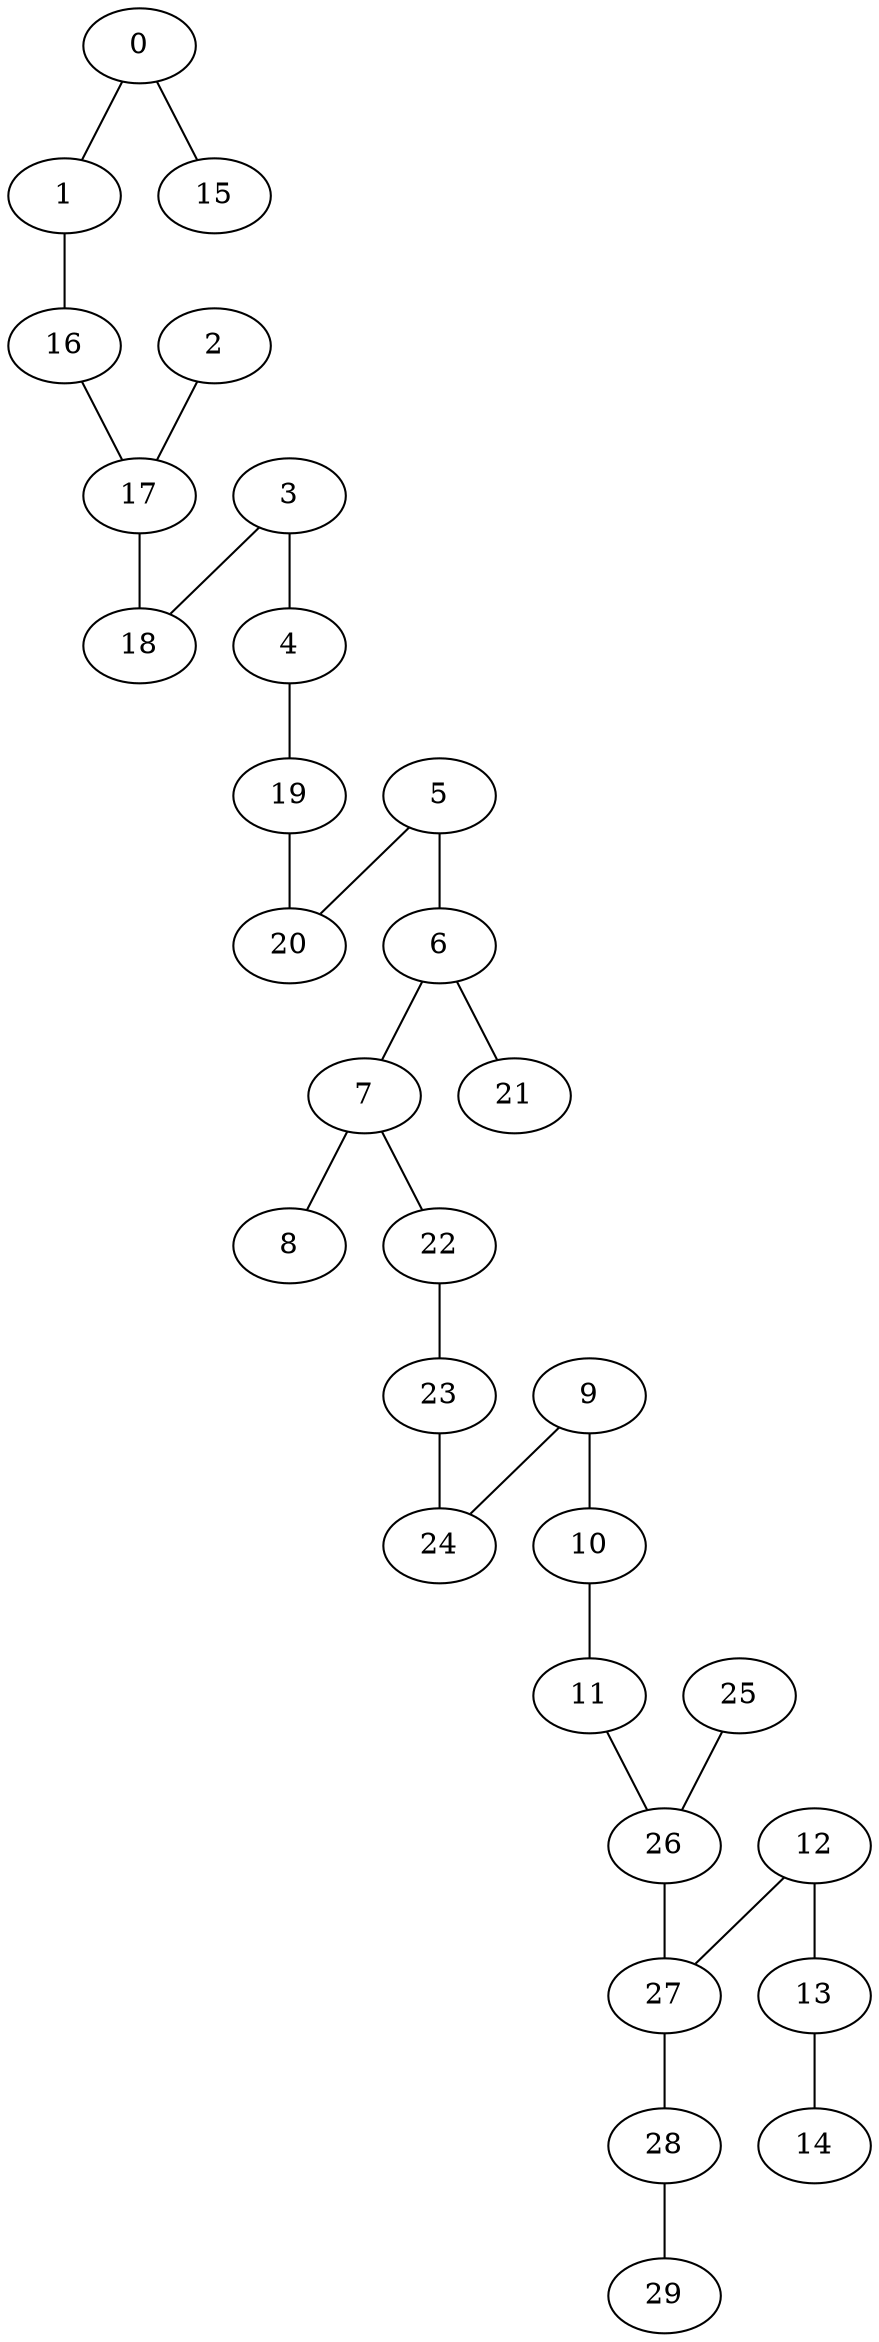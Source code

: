 graph grafoMalla_15_2_KruskalI_MST  {
0;
1;
2;
3;
4;
5;
6;
7;
8;
9;
10;
11;
12;
13;
14;
15;
16;
17;
18;
19;
20;
21;
22;
23;
24;
25;
26;
27;
28;
29;
6 -- 7;
25 -- 26;
6 -- 21;
0 -- 15;
22 -- 23;
12 -- 13;
7 -- 8;
3 -- 4;
12 -- 27;
26 -- 27;
5 -- 20;
9 -- 24;
4 -- 19;
9 -- 10;
0 -- 1;
23 -- 24;
2 -- 17;
13 -- 14;
5 -- 6;
27 -- 28;
1 -- 16;
17 -- 18;
10 -- 11;
28 -- 29;
11 -- 26;
19 -- 20;
3 -- 18;
7 -- 22;
16 -- 17;
}